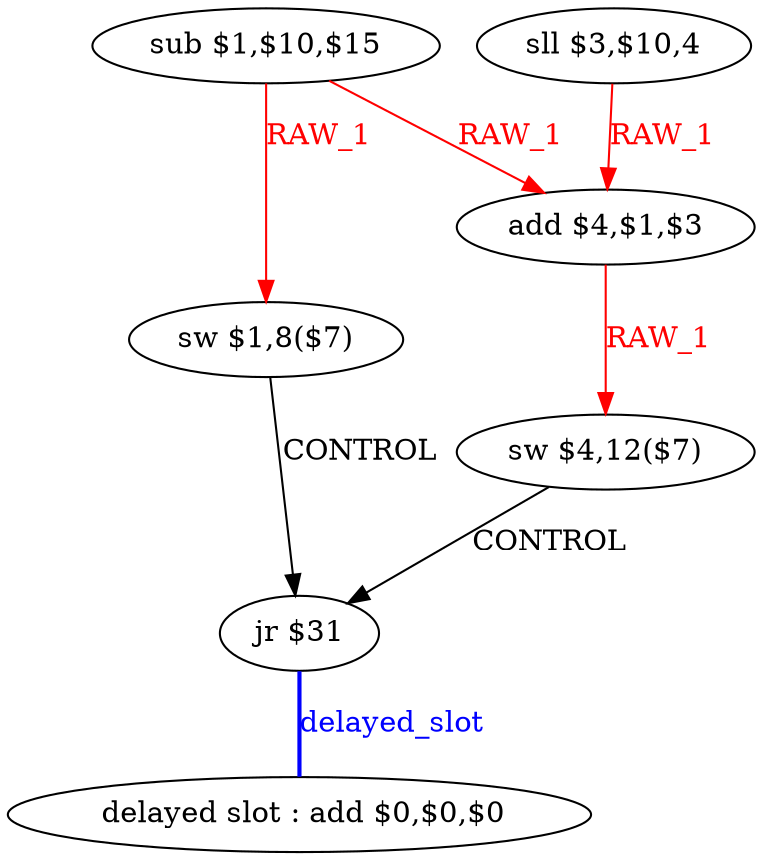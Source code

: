 digraph G1 {
node [shape = ellipse];
i6 [label = " delayed slot : add $0,$0,$0"] ;
i5 ->  i6 [style = bold, dir= none, fontcolor = blue, color = blue, label= "delayed_slot"];
i5 [label = "jr $31"] ;
i0 [label = "sub $1,$10,$15"] ;
i0 ->  i2 [color = red, fontcolor = red, label= "RAW_1"];
i0 ->  i3 [color = red, fontcolor = red, label= "RAW_1"];
i2 [label = "sw $1,8($7)"] ;
i2 ->  i5 [label= "CONTROL"];
i3 [label = "add $4,$1,$3"] ;
i3 ->  i4 [color = red, fontcolor = red, label= "RAW_1"];
i4 [label = "sw $4,12($7)"] ;
i4 ->  i5 [label= "CONTROL"];
i1 [label = "sll $3,$10,4"] ;
i1 ->  i3 [color = red, fontcolor = red, label= "RAW_1"];
}
